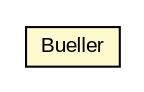 #!/usr/local/bin/dot
#
# Class diagram 
# Generated by UMLGraph version R5_6-24-gf6e263 (http://www.umlgraph.org/)
#

digraph G {
	edge [fontname="arial",fontsize=10,labelfontname="arial",labelfontsize=10];
	node [fontname="arial",fontsize=10,shape=plaintext];
	nodesep=0.25;
	ranksep=0.5;
	// org.miloss.fgsms.bueller.Bueller
	c198433 [label=<<table title="org.miloss.fgsms.bueller.Bueller" border="0" cellborder="1" cellspacing="0" cellpadding="2" port="p" bgcolor="lemonChiffon" href="./Bueller.html">
		<tr><td><table border="0" cellspacing="0" cellpadding="1">
<tr><td align="center" balign="center"> Bueller </td></tr>
		</table></td></tr>
		</table>>, URL="./Bueller.html", fontname="arial", fontcolor="black", fontsize=10.0];
}

